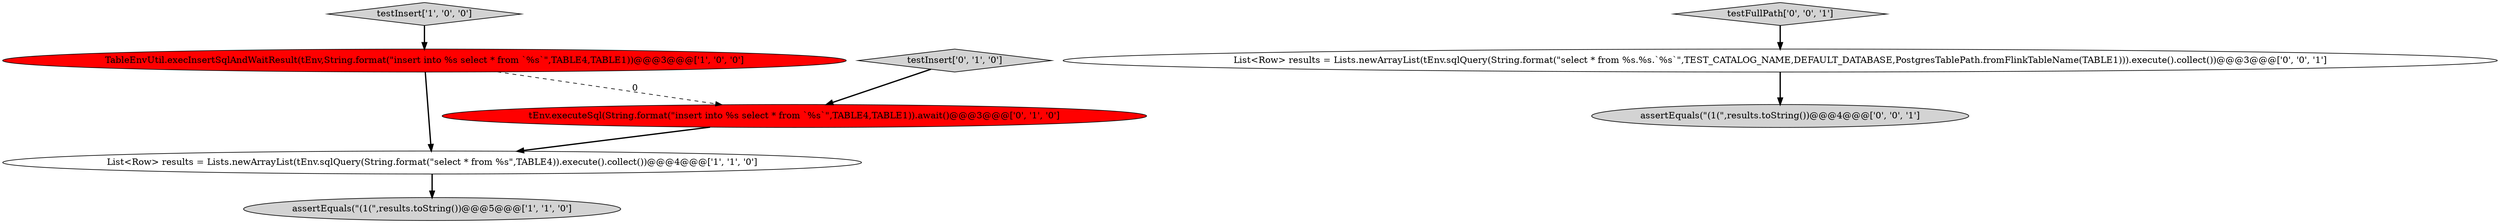 digraph {
0 [style = filled, label = "testInsert['1', '0', '0']", fillcolor = lightgray, shape = diamond image = "AAA0AAABBB1BBB"];
4 [style = filled, label = "testInsert['0', '1', '0']", fillcolor = lightgray, shape = diamond image = "AAA0AAABBB2BBB"];
8 [style = filled, label = "List<Row> results = Lists.newArrayList(tEnv.sqlQuery(String.format(\"select * from %s.%s.`%s`\",TEST_CATALOG_NAME,DEFAULT_DATABASE,PostgresTablePath.fromFlinkTableName(TABLE1))).execute().collect())@@@3@@@['0', '0', '1']", fillcolor = white, shape = ellipse image = "AAA0AAABBB3BBB"];
2 [style = filled, label = "TableEnvUtil.execInsertSqlAndWaitResult(tEnv,String.format(\"insert into %s select * from `%s`\",TABLE4,TABLE1))@@@3@@@['1', '0', '0']", fillcolor = red, shape = ellipse image = "AAA1AAABBB1BBB"];
3 [style = filled, label = "List<Row> results = Lists.newArrayList(tEnv.sqlQuery(String.format(\"select * from %s\",TABLE4)).execute().collect())@@@4@@@['1', '1', '0']", fillcolor = white, shape = ellipse image = "AAA0AAABBB1BBB"];
5 [style = filled, label = "tEnv.executeSql(String.format(\"insert into %s select * from `%s`\",TABLE4,TABLE1)).await()@@@3@@@['0', '1', '0']", fillcolor = red, shape = ellipse image = "AAA1AAABBB2BBB"];
6 [style = filled, label = "assertEquals(\"(1(\",results.toString())@@@4@@@['0', '0', '1']", fillcolor = lightgray, shape = ellipse image = "AAA0AAABBB3BBB"];
7 [style = filled, label = "testFullPath['0', '0', '1']", fillcolor = lightgray, shape = diamond image = "AAA0AAABBB3BBB"];
1 [style = filled, label = "assertEquals(\"(1(\",results.toString())@@@5@@@['1', '1', '0']", fillcolor = lightgray, shape = ellipse image = "AAA0AAABBB1BBB"];
5->3 [style = bold, label=""];
2->5 [style = dashed, label="0"];
8->6 [style = bold, label=""];
3->1 [style = bold, label=""];
7->8 [style = bold, label=""];
4->5 [style = bold, label=""];
2->3 [style = bold, label=""];
0->2 [style = bold, label=""];
}
